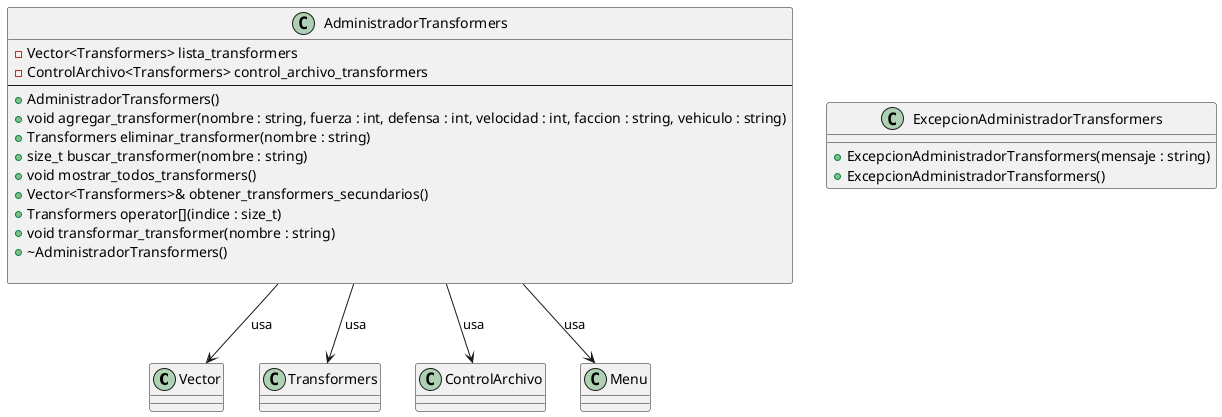 @startuml
'https://plantuml.com/class-diagram
class Vector
class Transformers
class ControlArchivo
class Menu

class ExcepcionAdministradorTransformers {
    + ExcepcionAdministradorTransformers(mensaje : string)
    + ExcepcionAdministradorTransformers()
}

class AdministradorTransformers{
    - Vector<Transformers> lista_transformers
    - ControlArchivo<Transformers> control_archivo_transformers
    ---
    + AdministradorTransformers()
    + void agregar_transformer(nombre : string, fuerza : int, defensa : int, velocidad : int, faccion : string, vehiculo : string)
    + Transformers eliminar_transformer(nombre : string)
    + size_t buscar_transformer(nombre : string)
    + void mostrar_todos_transformers()
    + Vector<Transformers>& obtener_transformers_secundarios()
    + Transformers operator[](indice : size_t)
    + void transformar_transformer(nombre : string)
    + ~AdministradorTransformers()

}

' Relaciones
AdministradorTransformers --> Vector : "usa"
AdministradorTransformers --> Transformers : "usa"
AdministradorTransformers --> ControlArchivo : "usa"
AdministradorTransformers --> Menu : "usa"
@enduml